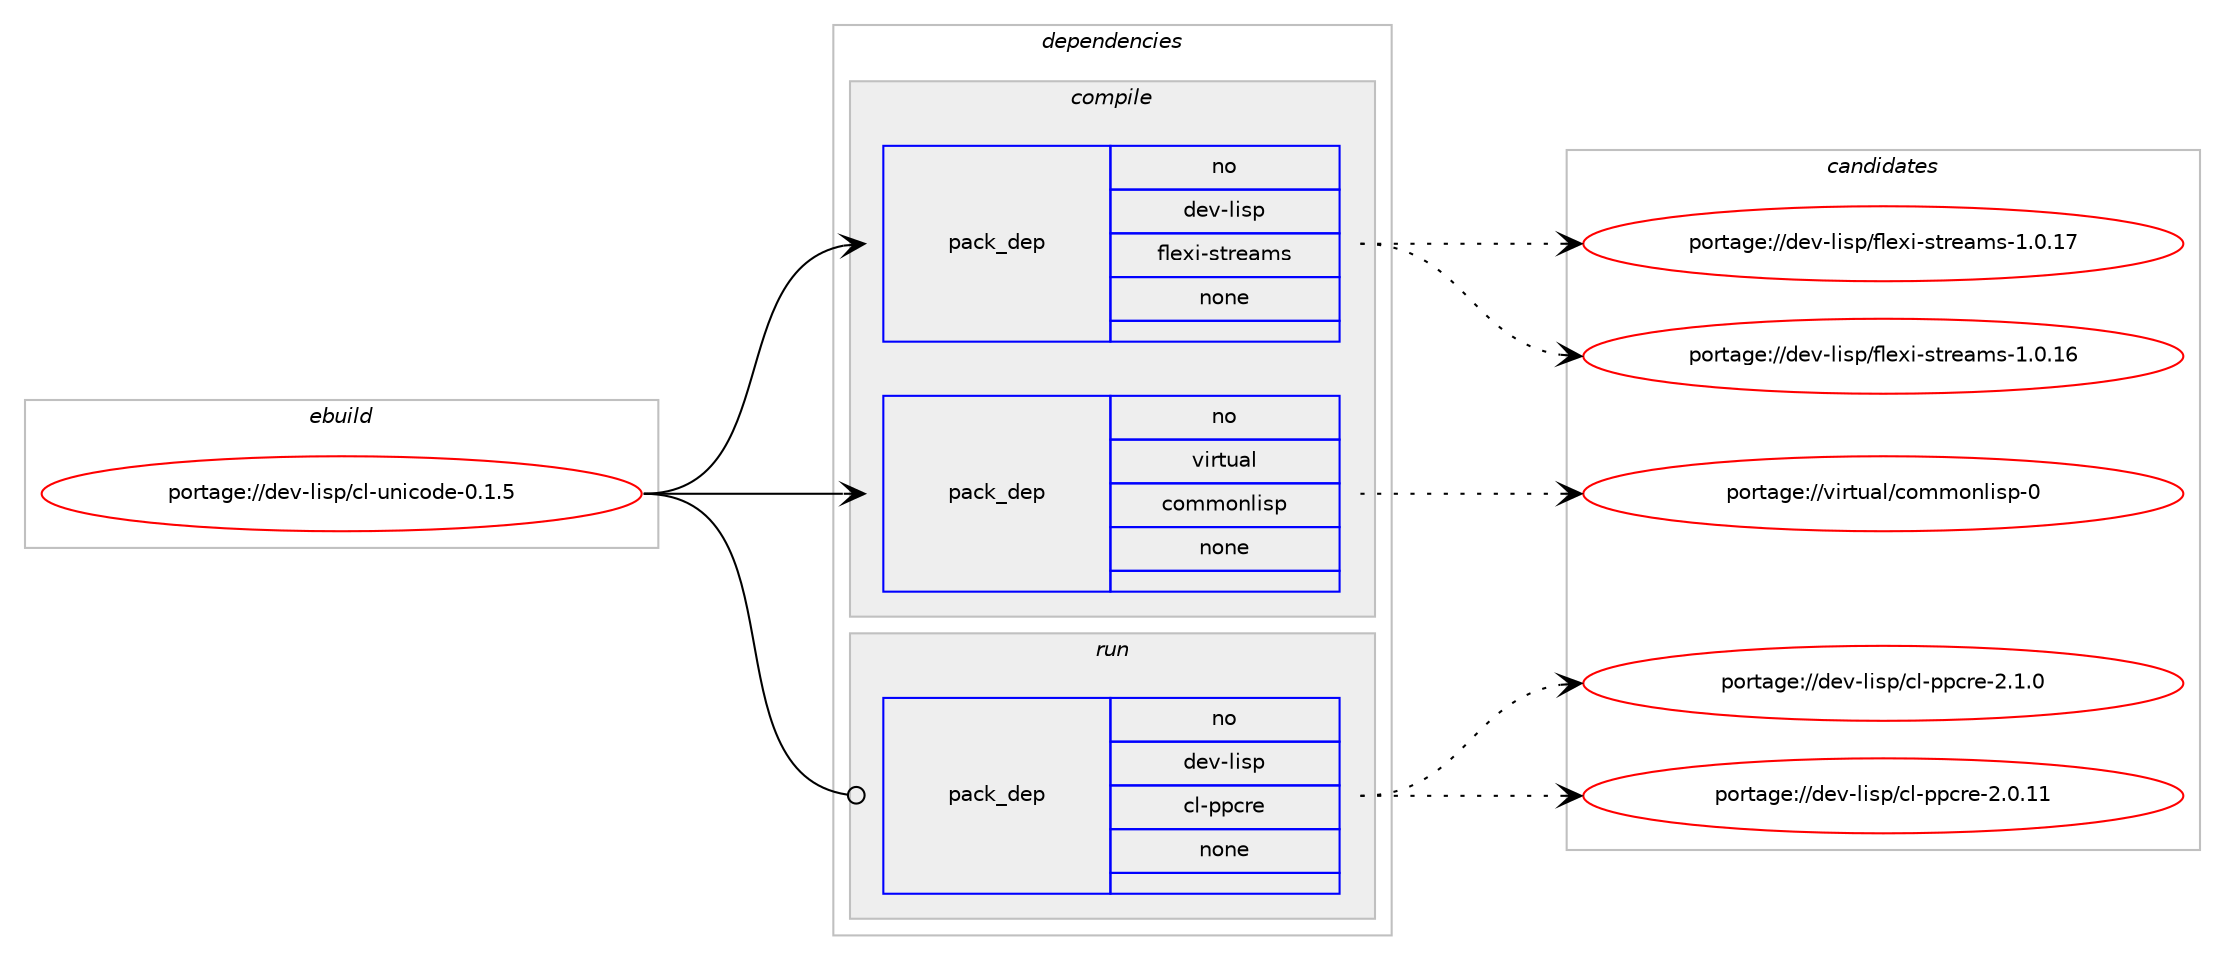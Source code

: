 digraph prolog {

# *************
# Graph options
# *************

newrank=true;
concentrate=true;
compound=true;
graph [rankdir=LR,fontname=Helvetica,fontsize=10,ranksep=1.5];#, ranksep=2.5, nodesep=0.2];
edge  [arrowhead=vee];
node  [fontname=Helvetica,fontsize=10];

# **********
# The ebuild
# **********

subgraph cluster_leftcol {
color=gray;
rank=same;
label=<<i>ebuild</i>>;
id [label="portage://dev-lisp/cl-unicode-0.1.5", color=red, width=4, href="../dev-lisp/cl-unicode-0.1.5.svg"];
}

# ****************
# The dependencies
# ****************

subgraph cluster_midcol {
color=gray;
label=<<i>dependencies</i>>;
subgraph cluster_compile {
fillcolor="#eeeeee";
style=filled;
label=<<i>compile</i>>;
subgraph pack377451 {
dependency505900 [label=<<TABLE BORDER="0" CELLBORDER="1" CELLSPACING="0" CELLPADDING="4" WIDTH="220"><TR><TD ROWSPAN="6" CELLPADDING="30">pack_dep</TD></TR><TR><TD WIDTH="110">no</TD></TR><TR><TD>dev-lisp</TD></TR><TR><TD>flexi-streams</TD></TR><TR><TD>none</TD></TR><TR><TD></TD></TR></TABLE>>, shape=none, color=blue];
}
id:e -> dependency505900:w [weight=20,style="solid",arrowhead="vee"];
subgraph pack377452 {
dependency505901 [label=<<TABLE BORDER="0" CELLBORDER="1" CELLSPACING="0" CELLPADDING="4" WIDTH="220"><TR><TD ROWSPAN="6" CELLPADDING="30">pack_dep</TD></TR><TR><TD WIDTH="110">no</TD></TR><TR><TD>virtual</TD></TR><TR><TD>commonlisp</TD></TR><TR><TD>none</TD></TR><TR><TD></TD></TR></TABLE>>, shape=none, color=blue];
}
id:e -> dependency505901:w [weight=20,style="solid",arrowhead="vee"];
}
subgraph cluster_compileandrun {
fillcolor="#eeeeee";
style=filled;
label=<<i>compile and run</i>>;
}
subgraph cluster_run {
fillcolor="#eeeeee";
style=filled;
label=<<i>run</i>>;
subgraph pack377453 {
dependency505902 [label=<<TABLE BORDER="0" CELLBORDER="1" CELLSPACING="0" CELLPADDING="4" WIDTH="220"><TR><TD ROWSPAN="6" CELLPADDING="30">pack_dep</TD></TR><TR><TD WIDTH="110">no</TD></TR><TR><TD>dev-lisp</TD></TR><TR><TD>cl-ppcre</TD></TR><TR><TD>none</TD></TR><TR><TD></TD></TR></TABLE>>, shape=none, color=blue];
}
id:e -> dependency505902:w [weight=20,style="solid",arrowhead="odot"];
}
}

# **************
# The candidates
# **************

subgraph cluster_choices {
rank=same;
color=gray;
label=<<i>candidates</i>>;

subgraph choice377451 {
color=black;
nodesep=1;
choice1001011184510810511511247102108101120105451151161141019710911545494648464955 [label="portage://dev-lisp/flexi-streams-1.0.17", color=red, width=4,href="../dev-lisp/flexi-streams-1.0.17.svg"];
choice1001011184510810511511247102108101120105451151161141019710911545494648464954 [label="portage://dev-lisp/flexi-streams-1.0.16", color=red, width=4,href="../dev-lisp/flexi-streams-1.0.16.svg"];
dependency505900:e -> choice1001011184510810511511247102108101120105451151161141019710911545494648464955:w [style=dotted,weight="100"];
dependency505900:e -> choice1001011184510810511511247102108101120105451151161141019710911545494648464954:w [style=dotted,weight="100"];
}
subgraph choice377452 {
color=black;
nodesep=1;
choice1181051141161179710847991111091091111101081051151124548 [label="portage://virtual/commonlisp-0", color=red, width=4,href="../virtual/commonlisp-0.svg"];
dependency505901:e -> choice1181051141161179710847991111091091111101081051151124548:w [style=dotted,weight="100"];
}
subgraph choice377453 {
color=black;
nodesep=1;
choice1001011184510810511511247991084511211299114101455046494648 [label="portage://dev-lisp/cl-ppcre-2.1.0", color=red, width=4,href="../dev-lisp/cl-ppcre-2.1.0.svg"];
choice100101118451081051151124799108451121129911410145504648464949 [label="portage://dev-lisp/cl-ppcre-2.0.11", color=red, width=4,href="../dev-lisp/cl-ppcre-2.0.11.svg"];
dependency505902:e -> choice1001011184510810511511247991084511211299114101455046494648:w [style=dotted,weight="100"];
dependency505902:e -> choice100101118451081051151124799108451121129911410145504648464949:w [style=dotted,weight="100"];
}
}

}
